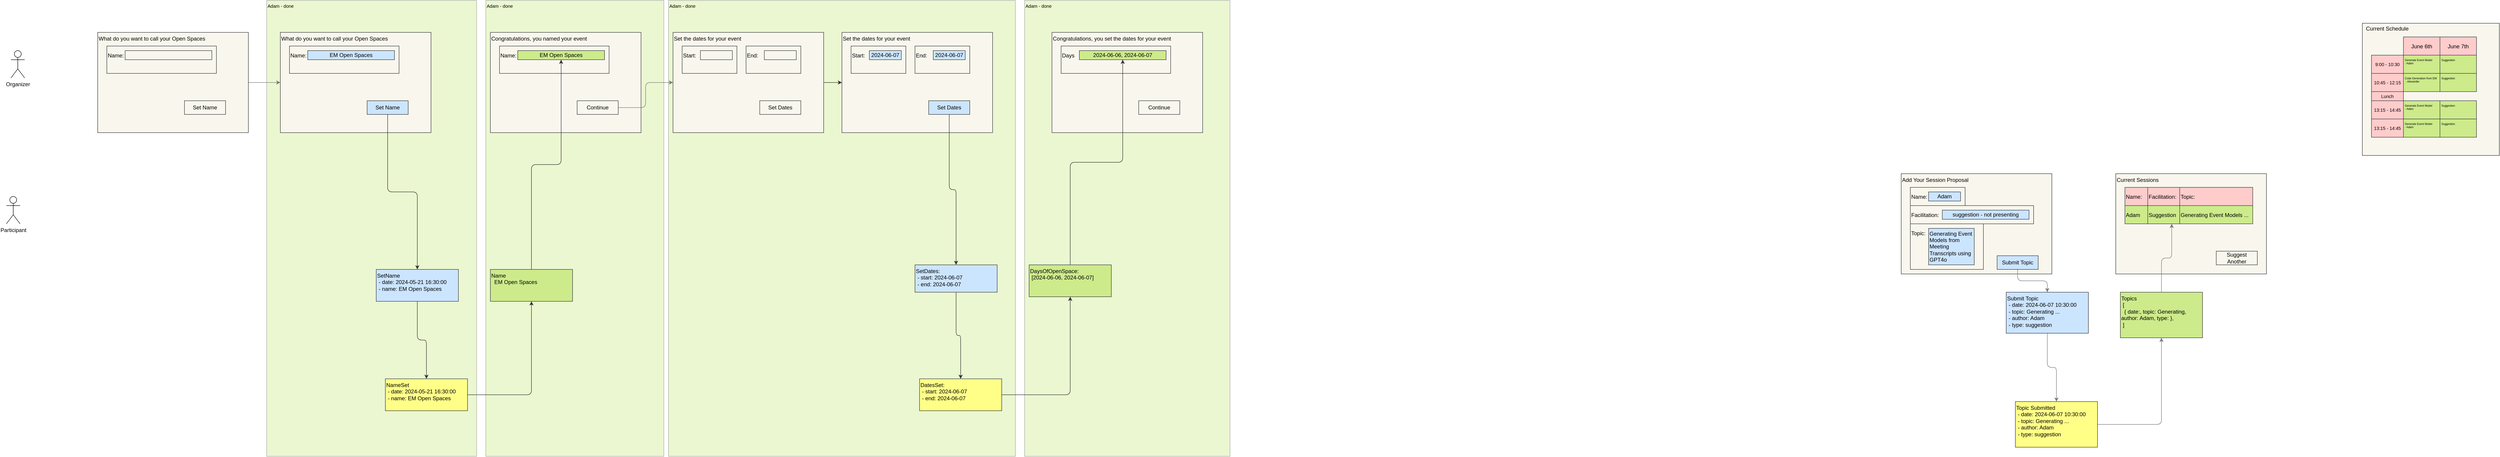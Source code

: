 <mxfile>
    <diagram id="J-dPGnQl9cI3L02o_4ir" name="Page-1">
        <mxGraphModel dx="3472" dy="1436" grid="1" gridSize="10" guides="1" tooltips="1" connect="1" arrows="1" fold="1" page="1" pageScale="1" pageWidth="26000" pageHeight="6000" math="0" shadow="0">
            <root>
                <mxCell id="0"/>
                <object label="progress" id="109">
                    <mxCell parent="0"/>
                </object>
                <mxCell id="110" value="Adam - done" style="rounded=0;whiteSpace=wrap;html=1;strokeColor=#36393d;fontFamily=Helvetica;fontSize=10;fillColor=#cdeb8b;align=left;verticalAlign=top;fontColor=#000000;opacity=40;" parent="109" vertex="1">
                    <mxGeometry x="710" y="50" width="460" height="1000" as="geometry"/>
                </mxCell>
                <mxCell id="111" value="Adam - done" style="rounded=0;whiteSpace=wrap;html=1;strokeColor=#36393d;fontFamily=Helvetica;fontSize=10;fillColor=#CDEB8B;align=left;verticalAlign=top;opacity=40;fontColor=#000000;" parent="109" vertex="1">
                    <mxGeometry x="1190" y="50" width="390" height="1000" as="geometry"/>
                </mxCell>
                <mxCell id="112" value="Adam - done" style="rounded=0;whiteSpace=wrap;html=1;strokeColor=#36393d;fontFamily=Helvetica;fontSize=10;fillColor=#CDEB8B;align=left;verticalAlign=top;opacity=40;fontColor=#000000;" vertex="1" parent="109">
                    <mxGeometry x="1590" y="50" width="760" height="1000" as="geometry"/>
                </mxCell>
                <mxCell id="129" value="Adam - done" style="rounded=0;whiteSpace=wrap;html=1;strokeColor=#36393d;fontFamily=Helvetica;fontSize=10;fillColor=#CDEB8B;align=left;verticalAlign=top;opacity=40;fontColor=#000000;" vertex="1" parent="109">
                    <mxGeometry x="2370" y="50" width="450" height="1000" as="geometry"/>
                </mxCell>
                <mxCell id="1" parent="0"/>
                <mxCell id="4" value="Organizer" style="shape=umlActor;verticalLabelPosition=bottom;verticalAlign=top;html=1;outlineConnect=0;" parent="1" vertex="1">
                    <mxGeometry x="150" y="160" width="30" height="60" as="geometry"/>
                </mxCell>
                <mxCell id="6" value="Participant" style="shape=umlActor;verticalLabelPosition=bottom;verticalAlign=top;html=1;outlineConnect=0;" parent="1" vertex="1">
                    <mxGeometry x="140" y="480" width="30" height="60" as="geometry"/>
                </mxCell>
                <mxCell id="11" value="&lt;font color=&quot;#000000&quot;&gt;What do you want to call your Open Spaces&lt;/font&gt;" style="rounded=0;whiteSpace=wrap;html=1;fillColor=#f9f7ed;strokeColor=#36393d;align=left;verticalAlign=top;" parent="1" vertex="1">
                    <mxGeometry x="740" y="120" width="330" height="220" as="geometry"/>
                </mxCell>
                <mxCell id="13" value="&lt;font color=&quot;#000000&quot;&gt;Name:&lt;/font&gt;" style="rounded=0;whiteSpace=wrap;html=1;fillColor=#f9f7ed;strokeColor=#36393d;horizontal=1;align=left;verticalAlign=top;spacingTop=7;" parent="1" vertex="1">
                    <mxGeometry x="760" y="150" width="240" height="60" as="geometry"/>
                </mxCell>
                <mxCell id="23" style="edgeStyle=orthogonalEdgeStyle;html=1;entryX=0.5;entryY=0;entryDx=0;entryDy=0;strokeColor=#333333;fontFamily=Helvetica;fontSize=12;fontColor=#000000;" parent="1" source="14" target="19" edge="1">
                    <mxGeometry relative="1" as="geometry"/>
                </mxCell>
                <mxCell id="14" value="&lt;font color=&quot;#000000&quot;&gt;Set Name&lt;/font&gt;" style="rounded=0;whiteSpace=wrap;html=1;strokeColor=#36393d;fontFamily=Helvetica;fontSize=12;fillColor=#cce5ff;" parent="1" vertex="1">
                    <mxGeometry x="930" y="270" width="90" height="30" as="geometry"/>
                </mxCell>
                <mxCell id="29" style="edgeStyle=orthogonalEdgeStyle;shape=connector;rounded=1;html=1;entryX=0.5;entryY=0;entryDx=0;entryDy=0;labelBackgroundColor=default;strokeColor=#333333;fontFamily=Helvetica;fontSize=12;fontColor=#000000;endArrow=classic;" parent="1" source="19" target="28" edge="1">
                    <mxGeometry relative="1" as="geometry"/>
                </mxCell>
                <mxCell id="19" value="&lt;font color=&quot;#000000&quot;&gt;SetName&lt;br&gt;&amp;nbsp;- date: 2024-05-21 16:30:00&lt;br&gt;&amp;nbsp;- name: EM Open Spaces&lt;br&gt;&lt;/font&gt;" style="rounded=0;whiteSpace=wrap;html=1;strokeColor=#36393d;fontFamily=Helvetica;fontSize=12;fillColor=#cce5ff;verticalAlign=top;align=left;" parent="1" vertex="1">
                    <mxGeometry x="950" y="640" width="180" height="70" as="geometry"/>
                </mxCell>
                <mxCell id="20" value="&lt;font color=&quot;#000000&quot;&gt;EM Open Spaces&lt;/font&gt;" style="rounded=0;whiteSpace=wrap;html=1;strokeColor=#36393d;fontFamily=Helvetica;fontSize=12;fillColor=#cce5ff;" parent="1" vertex="1">
                    <mxGeometry x="800" y="160" width="190" height="20" as="geometry"/>
                </mxCell>
                <mxCell id="30" style="edgeStyle=orthogonalEdgeStyle;shape=connector;rounded=1;html=1;entryX=0;entryY=0.5;entryDx=0;entryDy=0;labelBackgroundColor=default;strokeColor=#7A7A7A;fontFamily=Helvetica;fontSize=12;fontColor=#000000;endArrow=classic;" parent="1" source="24" target="11" edge="1">
                    <mxGeometry relative="1" as="geometry"/>
                </mxCell>
                <mxCell id="24" value="&lt;font color=&quot;#000000&quot;&gt;What do you want to call your Open Spaces&lt;/font&gt;" style="rounded=0;whiteSpace=wrap;html=1;fillColor=#f9f7ed;strokeColor=#36393d;align=left;verticalAlign=top;" parent="1" vertex="1">
                    <mxGeometry x="340" y="120" width="330" height="220" as="geometry"/>
                </mxCell>
                <mxCell id="25" value="&lt;font color=&quot;#000000&quot;&gt;Name:&lt;/font&gt;" style="rounded=0;whiteSpace=wrap;html=1;fillColor=#f9f7ed;strokeColor=#36393d;horizontal=1;align=left;verticalAlign=top;spacingTop=7;" parent="1" vertex="1">
                    <mxGeometry x="360" y="150" width="240" height="60" as="geometry"/>
                </mxCell>
                <mxCell id="26" value="&lt;font color=&quot;#000000&quot;&gt;Set Name&lt;/font&gt;" style="rounded=0;whiteSpace=wrap;html=1;strokeColor=#36393d;fontFamily=Helvetica;fontSize=12;fillColor=#f9f7ed;" parent="1" vertex="1">
                    <mxGeometry x="530" y="270" width="90" height="30" as="geometry"/>
                </mxCell>
                <mxCell id="27" value="" style="rounded=0;whiteSpace=wrap;html=1;strokeColor=#36393d;fontFamily=Helvetica;fontSize=12;fillColor=#f9f7ed;" parent="1" vertex="1">
                    <mxGeometry x="400" y="160" width="190" height="20" as="geometry"/>
                </mxCell>
                <mxCell id="42" style="edgeStyle=orthogonalEdgeStyle;shape=connector;rounded=1;html=1;entryX=0.5;entryY=1;entryDx=0;entryDy=0;labelBackgroundColor=default;strokeColor=#333333;fontFamily=Helvetica;fontSize=12;fontColor=#000000;endArrow=classic;" parent="1" source="28" target="41" edge="1">
                    <mxGeometry relative="1" as="geometry"/>
                </mxCell>
                <mxCell id="28" value="&lt;font color=&quot;#000000&quot;&gt;NameSet&lt;br&gt;&amp;nbsp;- date: 2024-05-21 16:30:00&lt;br&gt;&amp;nbsp;- name: EM Open Spaces&lt;br&gt;&lt;/font&gt;" style="rounded=0;whiteSpace=wrap;html=1;strokeColor=#36393d;fontFamily=Helvetica;fontSize=12;fillColor=#ffff88;verticalAlign=top;align=left;" parent="1" vertex="1">
                    <mxGeometry x="970" y="880" width="180" height="70" as="geometry"/>
                </mxCell>
                <mxCell id="37" value="&lt;font color=&quot;#000000&quot;&gt;Congratulations, you named your event&lt;/font&gt;" style="rounded=0;whiteSpace=wrap;html=1;fillColor=#f9f7ed;strokeColor=#36393d;align=left;verticalAlign=top;" parent="1" vertex="1">
                    <mxGeometry x="1200" y="120" width="330" height="220" as="geometry"/>
                </mxCell>
                <mxCell id="38" value="&lt;font color=&quot;#000000&quot;&gt;Name:&lt;/font&gt;" style="rounded=0;whiteSpace=wrap;html=1;fillColor=#f9f7ed;strokeColor=#36393d;horizontal=1;align=left;verticalAlign=top;spacingTop=7;" parent="1" vertex="1">
                    <mxGeometry x="1220" y="150" width="240" height="60" as="geometry"/>
                </mxCell>
                <mxCell id="50" style="edgeStyle=orthogonalEdgeStyle;shape=connector;rounded=1;html=1;entryX=0;entryY=0.5;entryDx=0;entryDy=0;labelBackgroundColor=default;strokeColor=#7A7A7A;fontFamily=Helvetica;fontSize=12;fontColor=#000000;endArrow=classic;" parent="1" source="39" target="44" edge="1">
                    <mxGeometry relative="1" as="geometry"/>
                </mxCell>
                <mxCell id="39" value="&lt;font color=&quot;#000000&quot;&gt;Continue&lt;/font&gt;" style="rounded=0;whiteSpace=wrap;html=1;strokeColor=#36393d;fontFamily=Helvetica;fontSize=12;fillColor=#f9f7ed;" parent="1" vertex="1">
                    <mxGeometry x="1390" y="270" width="90" height="30" as="geometry"/>
                </mxCell>
                <mxCell id="40" value="&lt;font color=&quot;#000000&quot;&gt;EM Open Spaces&lt;/font&gt;" style="rounded=0;whiteSpace=wrap;html=1;strokeColor=#36393d;fontFamily=Helvetica;fontSize=12;fillColor=#cdeb8b;" parent="1" vertex="1">
                    <mxGeometry x="1260" y="160" width="190" height="20" as="geometry"/>
                </mxCell>
                <mxCell id="43" style="edgeStyle=orthogonalEdgeStyle;shape=connector;rounded=1;html=1;labelBackgroundColor=default;strokeColor=#333333;fontFamily=Helvetica;fontSize=12;fontColor=#000000;endArrow=classic;entryX=0.5;entryY=1;entryDx=0;entryDy=0;" parent="1" source="41" target="40" edge="1">
                    <mxGeometry relative="1" as="geometry">
                        <mxPoint x="1310" y="540" as="targetPoint"/>
                    </mxGeometry>
                </mxCell>
                <mxCell id="41" value="&lt;font color=&quot;#000000&quot;&gt;Name&lt;br&gt;&amp;nbsp; EM Open Spaces&lt;br&gt;&lt;/font&gt;" style="rounded=0;whiteSpace=wrap;html=1;strokeColor=#36393d;fontFamily=Helvetica;fontSize=12;fillColor=#cdeb8b;verticalAlign=top;align=left;" parent="1" vertex="1">
                    <mxGeometry x="1200" y="640" width="180" height="70" as="geometry"/>
                </mxCell>
                <mxCell id="57" style="edgeStyle=orthogonalEdgeStyle;shape=connector;rounded=1;html=1;exitX=1;exitY=0.5;exitDx=0;exitDy=0;entryX=0;entryY=0.5;entryDx=0;entryDy=0;labelBackgroundColor=default;strokeColor=#333333;fontFamily=Helvetica;fontSize=12;fontColor=#000000;endArrow=classic;" parent="1" source="44" target="51" edge="1">
                    <mxGeometry relative="1" as="geometry"/>
                </mxCell>
                <mxCell id="44" value="&lt;font color=&quot;#000000&quot;&gt;Set the dates for your event&lt;/font&gt;" style="rounded=0;whiteSpace=wrap;html=1;fillColor=#f9f7ed;strokeColor=#36393d;align=left;verticalAlign=top;" parent="1" vertex="1">
                    <mxGeometry x="1600" y="120" width="330" height="220" as="geometry"/>
                </mxCell>
                <mxCell id="45" value="&lt;font color=&quot;#000000&quot;&gt;Start:&lt;/font&gt;" style="rounded=0;whiteSpace=wrap;html=1;fillColor=#f9f7ed;strokeColor=#36393d;horizontal=1;align=left;verticalAlign=top;spacingTop=7;" parent="1" vertex="1">
                    <mxGeometry x="1620" y="150" width="120" height="60" as="geometry"/>
                </mxCell>
                <mxCell id="46" value="&lt;font color=&quot;#000000&quot;&gt;Set Dates&lt;/font&gt;" style="rounded=0;whiteSpace=wrap;html=1;strokeColor=#36393d;fontFamily=Helvetica;fontSize=12;fillColor=#f9f7ed;" parent="1" vertex="1">
                    <mxGeometry x="1790" y="270" width="90" height="30" as="geometry"/>
                </mxCell>
                <mxCell id="47" value="" style="rounded=0;whiteSpace=wrap;html=1;strokeColor=#36393d;fontFamily=Helvetica;fontSize=12;fillColor=#f9f7ed;fontColor=#000000;" parent="1" vertex="1">
                    <mxGeometry x="1660" y="160" width="70" height="20" as="geometry"/>
                </mxCell>
                <mxCell id="48" value="&lt;font color=&quot;#000000&quot;&gt;End:&lt;/font&gt;" style="rounded=0;whiteSpace=wrap;html=1;fillColor=#f9f7ed;strokeColor=#36393d;horizontal=1;align=left;verticalAlign=top;spacingTop=7;" parent="1" vertex="1">
                    <mxGeometry x="1760" y="150" width="120" height="60" as="geometry"/>
                </mxCell>
                <mxCell id="49" value="" style="rounded=0;whiteSpace=wrap;html=1;strokeColor=#36393d;fontFamily=Helvetica;fontSize=12;fillColor=#f9f7ed;fontColor=#000000;" parent="1" vertex="1">
                    <mxGeometry x="1800" y="160" width="70" height="20" as="geometry"/>
                </mxCell>
                <mxCell id="51" value="&lt;font color=&quot;#000000&quot;&gt;Set the dates for your event&lt;/font&gt;" style="rounded=0;whiteSpace=wrap;html=1;fillColor=#f9f7ed;strokeColor=#36393d;align=left;verticalAlign=top;" parent="1" vertex="1">
                    <mxGeometry x="1970" y="120" width="330" height="220" as="geometry"/>
                </mxCell>
                <mxCell id="52" value="&lt;font color=&quot;#000000&quot;&gt;Start:&lt;/font&gt;" style="rounded=0;whiteSpace=wrap;html=1;fillColor=#f9f7ed;strokeColor=#36393d;horizontal=1;align=left;verticalAlign=top;spacingTop=7;" parent="1" vertex="1">
                    <mxGeometry x="1990" y="150" width="120" height="60" as="geometry"/>
                </mxCell>
                <mxCell id="115" style="edgeStyle=orthogonalEdgeStyle;html=1;exitX=0.5;exitY=1;exitDx=0;exitDy=0;entryX=0.5;entryY=0;entryDx=0;entryDy=0;fontSize=12;strokeColor=#333333;fontColor=#000000;" edge="1" parent="1" source="53" target="114">
                    <mxGeometry relative="1" as="geometry"/>
                </mxCell>
                <mxCell id="53" value="&lt;font color=&quot;#000000&quot;&gt;Set Dates&lt;/font&gt;" style="rounded=0;whiteSpace=wrap;html=1;strokeColor=#36393d;fontFamily=Helvetica;fontSize=12;fillColor=#cce5ff;" parent="1" vertex="1">
                    <mxGeometry x="2160" y="270" width="90" height="30" as="geometry"/>
                </mxCell>
                <mxCell id="54" value="2024-06-07" style="rounded=0;whiteSpace=wrap;html=1;strokeColor=#36393d;fontFamily=Helvetica;fontSize=12;fillColor=#cce5ff;fontColor=#000000;" parent="1" vertex="1">
                    <mxGeometry x="2030" y="160" width="70" height="20" as="geometry"/>
                </mxCell>
                <mxCell id="55" value="&lt;font color=&quot;#000000&quot;&gt;End:&lt;/font&gt;" style="rounded=0;whiteSpace=wrap;html=1;fillColor=#f9f7ed;strokeColor=#36393d;horizontal=1;align=left;verticalAlign=top;spacingTop=7;" parent="1" vertex="1">
                    <mxGeometry x="2130" y="150" width="120" height="60" as="geometry"/>
                </mxCell>
                <mxCell id="56" value="2024-06-07" style="rounded=0;whiteSpace=wrap;html=1;strokeColor=#36393d;fontFamily=Helvetica;fontSize=12;fillColor=#cce5ff;fontColor=#000000;" parent="1" vertex="1">
                    <mxGeometry x="2170" y="160" width="70" height="20" as="geometry"/>
                </mxCell>
                <mxCell id="58" value="&lt;font color=&quot;#000000&quot;&gt;Add Your Session Proposal&lt;/font&gt;" style="rounded=0;whiteSpace=wrap;html=1;fillColor=#f9f7ed;strokeColor=#36393d;align=left;verticalAlign=top;" parent="1" vertex="1">
                    <mxGeometry x="4290" y="430" width="330" height="220" as="geometry"/>
                </mxCell>
                <mxCell id="59" value="&lt;font color=&quot;#000000&quot;&gt;Name:&lt;/font&gt;" style="rounded=0;whiteSpace=wrap;html=1;fillColor=#f9f7ed;strokeColor=#36393d;horizontal=1;align=left;verticalAlign=top;spacingTop=7;" parent="1" vertex="1">
                    <mxGeometry x="4310" y="460" width="120" height="40" as="geometry"/>
                </mxCell>
                <mxCell id="71" style="edgeStyle=orthogonalEdgeStyle;shape=connector;rounded=1;html=1;entryX=0.5;entryY=0;entryDx=0;entryDy=0;labelBackgroundColor=default;strokeColor=#7A7A7A;fontFamily=Helvetica;fontSize=12;fontColor=#000000;endArrow=classic;" parent="1" source="60" target="67" edge="1">
                    <mxGeometry relative="1" as="geometry"/>
                </mxCell>
                <mxCell id="60" value="&lt;font color=&quot;#000000&quot;&gt;Submit Topic&lt;/font&gt;" style="rounded=0;whiteSpace=wrap;html=1;strokeColor=#36393d;fontFamily=Helvetica;fontSize=12;fillColor=#cce5ff;" parent="1" vertex="1">
                    <mxGeometry x="4500" y="610" width="90" height="30" as="geometry"/>
                </mxCell>
                <mxCell id="61" value="Adam" style="rounded=0;whiteSpace=wrap;html=1;strokeColor=#36393d;fontFamily=Helvetica;fontSize=12;fillColor=#cce5ff;fontColor=#000000;" parent="1" vertex="1">
                    <mxGeometry x="4350" y="470" width="70" height="20" as="geometry"/>
                </mxCell>
                <mxCell id="62" value="&lt;font color=&quot;#000000&quot;&gt;Topic:&lt;/font&gt;" style="rounded=0;whiteSpace=wrap;html=1;fillColor=#f9f7ed;strokeColor=#36393d;horizontal=1;align=left;verticalAlign=top;spacingTop=7;" parent="1" vertex="1">
                    <mxGeometry x="4310" y="540" width="160" height="100" as="geometry"/>
                </mxCell>
                <mxCell id="63" value="Generating Event Models from Meeting Transcripts using GPT4o" style="rounded=0;whiteSpace=wrap;html=1;strokeColor=#36393d;fontFamily=Helvetica;fontSize=12;fillColor=#cce5ff;fontColor=#000000;align=left;" parent="1" vertex="1">
                    <mxGeometry x="4350" y="550" width="100" height="80" as="geometry"/>
                </mxCell>
                <mxCell id="64" value="Facilitation:&amp;nbsp;" style="rounded=0;whiteSpace=wrap;html=1;fillColor=#f9f7ed;strokeColor=#36393d;horizontal=1;align=left;verticalAlign=top;spacingTop=7;fontColor=#000000;" parent="1" vertex="1">
                    <mxGeometry x="4310" y="500" width="270" height="40" as="geometry"/>
                </mxCell>
                <mxCell id="65" value="suggestion - not presenting" style="rounded=0;whiteSpace=wrap;html=1;strokeColor=#36393d;fontFamily=Helvetica;fontSize=12;fillColor=#cce5ff;fontColor=#000000;" parent="1" vertex="1">
                    <mxGeometry x="4380" y="510" width="190" height="20" as="geometry"/>
                </mxCell>
                <mxCell id="66" style="edgeStyle=orthogonalEdgeStyle;shape=connector;rounded=1;html=1;entryX=0.5;entryY=0;entryDx=0;entryDy=0;labelBackgroundColor=default;strokeColor=#7A7A7A;fontFamily=Helvetica;fontSize=12;fontColor=#000000;endArrow=classic;" parent="1" source="67" target="69" edge="1">
                    <mxGeometry relative="1" as="geometry"/>
                </mxCell>
                <mxCell id="67" value="&lt;font color=&quot;#000000&quot;&gt;Submit Topic&lt;br&gt;&amp;nbsp;- date: 2024-06-07 10:30:00&lt;br&gt;&amp;nbsp;- topic: Generating ...&lt;br&gt;&amp;nbsp;- author: Adam&lt;br&gt;&amp;nbsp;- type: suggestion&lt;br&gt;&lt;/font&gt;" style="rounded=0;whiteSpace=wrap;html=1;strokeColor=#36393d;fontFamily=Helvetica;fontSize=12;fillColor=#cce5ff;verticalAlign=top;align=left;" parent="1" vertex="1">
                    <mxGeometry x="4520" y="690" width="180" height="90" as="geometry"/>
                </mxCell>
                <mxCell id="68" style="edgeStyle=orthogonalEdgeStyle;shape=connector;rounded=1;html=1;entryX=0.5;entryY=1;entryDx=0;entryDy=0;labelBackgroundColor=default;strokeColor=#7A7A7A;fontFamily=Helvetica;fontSize=12;fontColor=#000000;endArrow=classic;" parent="1" source="69" target="70" edge="1">
                    <mxGeometry relative="1" as="geometry"/>
                </mxCell>
                <mxCell id="69" value="&lt;span style=&quot;color: rgb(0, 0, 0);&quot;&gt;Topic Submitted&lt;/span&gt;&lt;br style=&quot;color: rgb(0, 0, 0);&quot;&gt;&lt;span style=&quot;color: rgb(0, 0, 0);&quot;&gt;&amp;nbsp;- date: 2024-06-07 10:30:00&lt;/span&gt;&lt;br style=&quot;color: rgb(0, 0, 0);&quot;&gt;&lt;span style=&quot;color: rgb(0, 0, 0);&quot;&gt;&amp;nbsp;- topic: Generating ...&lt;/span&gt;&lt;br style=&quot;color: rgb(0, 0, 0);&quot;&gt;&lt;span style=&quot;color: rgb(0, 0, 0);&quot;&gt;&amp;nbsp;- author: Adam&lt;/span&gt;&lt;br style=&quot;color: rgb(0, 0, 0);&quot;&gt;&lt;span style=&quot;color: rgb(0, 0, 0);&quot;&gt;&amp;nbsp;- type: suggestion&lt;/span&gt;&lt;font color=&quot;#000000&quot;&gt;&lt;br&gt;&lt;/font&gt;" style="rounded=0;whiteSpace=wrap;html=1;strokeColor=#36393d;fontFamily=Helvetica;fontSize=12;fillColor=#ffff88;verticalAlign=top;align=left;" parent="1" vertex="1">
                    <mxGeometry x="4540" y="930" width="180" height="100" as="geometry"/>
                </mxCell>
                <mxCell id="70" value="&lt;font color=&quot;#000000&quot;&gt;Topics&lt;br&gt;&amp;nbsp;[&lt;br&gt;&amp;nbsp; { date:, topic: Generating, author: Adam, type: },&lt;br&gt;&amp;nbsp;]&lt;br&gt;&lt;/font&gt;" style="rounded=0;whiteSpace=wrap;html=1;strokeColor=#36393d;fontFamily=Helvetica;fontSize=12;fillColor=#cdeb8b;verticalAlign=top;align=left;" parent="1" vertex="1">
                    <mxGeometry x="4770" y="690" width="180" height="100" as="geometry"/>
                </mxCell>
                <mxCell id="72" value="&lt;font color=&quot;#000000&quot;&gt;Current Sessions&lt;/font&gt;" style="rounded=0;whiteSpace=wrap;html=1;fillColor=#f9f7ed;strokeColor=#36393d;align=left;verticalAlign=top;" parent="1" vertex="1">
                    <mxGeometry x="4760" y="430" width="330" height="220" as="geometry"/>
                </mxCell>
                <mxCell id="73" value="&lt;font color=&quot;#000000&quot;&gt;Name:&lt;/font&gt;" style="rounded=0;whiteSpace=wrap;html=1;fillColor=#ffcccc;strokeColor=#36393d;horizontal=1;align=left;verticalAlign=top;spacingTop=7;" parent="1" vertex="1">
                    <mxGeometry x="4780" y="460" width="50" height="40" as="geometry"/>
                </mxCell>
                <mxCell id="76" value="&lt;font color=&quot;#000000&quot;&gt;Topic:&lt;/font&gt;" style="rounded=0;whiteSpace=wrap;html=1;fillColor=#ffcccc;strokeColor=#36393d;horizontal=1;align=left;verticalAlign=top;spacingTop=7;" parent="1" vertex="1">
                    <mxGeometry x="4900" y="460" width="160" height="40" as="geometry"/>
                </mxCell>
                <mxCell id="78" value="Facilitation:&amp;nbsp;" style="rounded=0;whiteSpace=wrap;html=1;fillColor=#ffcccc;strokeColor=#36393d;horizontal=1;align=left;verticalAlign=top;spacingTop=7;fontColor=#000000;" parent="1" vertex="1">
                    <mxGeometry x="4830" y="460" width="70" height="40" as="geometry"/>
                </mxCell>
                <mxCell id="80" value="&lt;font color=&quot;#000000&quot;&gt;Adam&lt;/font&gt;" style="rounded=0;whiteSpace=wrap;html=1;fillColor=#cdeb8b;strokeColor=#36393d;horizontal=1;align=left;verticalAlign=top;spacingTop=7;" parent="1" vertex="1">
                    <mxGeometry x="4780" y="500" width="50" height="40" as="geometry"/>
                </mxCell>
                <mxCell id="81" value="&lt;font color=&quot;#000000&quot;&gt;Generating Event Models ...&lt;/font&gt;" style="rounded=0;whiteSpace=wrap;html=1;fillColor=#cdeb8b;strokeColor=#36393d;horizontal=1;align=left;verticalAlign=top;spacingTop=7;" parent="1" vertex="1">
                    <mxGeometry x="4900" y="500" width="160" height="40" as="geometry"/>
                </mxCell>
                <mxCell id="82" value="Suggestion" style="rounded=0;whiteSpace=wrap;html=1;fillColor=#cdeb8b;strokeColor=#36393d;horizontal=1;align=left;verticalAlign=top;spacingTop=7;fontColor=#000000;" parent="1" vertex="1">
                    <mxGeometry x="4830" y="500" width="70" height="40" as="geometry"/>
                </mxCell>
                <mxCell id="83" value="&lt;font color=&quot;#000000&quot;&gt;Suggest Another&lt;/font&gt;" style="rounded=0;whiteSpace=wrap;html=1;strokeColor=#36393d;fontFamily=Helvetica;fontSize=12;fillColor=#f9f7ed;" parent="1" vertex="1">
                    <mxGeometry x="4980" y="600" width="90" height="30" as="geometry"/>
                </mxCell>
                <mxCell id="84" style="edgeStyle=orthogonalEdgeStyle;shape=connector;rounded=1;html=1;entryX=0.75;entryY=1;entryDx=0;entryDy=0;labelBackgroundColor=default;strokeColor=#7A7A7A;fontFamily=Helvetica;fontSize=12;fontColor=#000000;endArrow=classic;" parent="1" source="70" target="82" edge="1">
                    <mxGeometry relative="1" as="geometry"/>
                </mxCell>
                <mxCell id="85" value="&lt;font color=&quot;#000000&quot;&gt;Current Schedule&lt;/font&gt;" style="rounded=0;whiteSpace=wrap;html=1;fillColor=#f9f7ed;strokeColor=#36393d;align=left;verticalAlign=top;spacing=0;spacingLeft=8;" parent="1" vertex="1">
                    <mxGeometry x="5300" y="100" width="300" height="290" as="geometry"/>
                </mxCell>
                <mxCell id="86" value="&lt;font color=&quot;#000000&quot;&gt;June 6th&lt;/font&gt;" style="rounded=0;whiteSpace=wrap;html=1;fillColor=#ffcccc;strokeColor=#36393d;horizontal=1;align=center;verticalAlign=top;spacingTop=7;" parent="1" vertex="1">
                    <mxGeometry x="5390" y="130" width="80" height="40" as="geometry"/>
                </mxCell>
                <mxCell id="88" value="June 7th" style="rounded=0;whiteSpace=wrap;html=1;fillColor=#ffcccc;strokeColor=#36393d;horizontal=1;align=center;verticalAlign=top;spacingTop=7;fontColor=#000000;" parent="1" vertex="1">
                    <mxGeometry x="5470" y="130" width="80" height="40" as="geometry"/>
                </mxCell>
                <mxCell id="89" value="&lt;font color=&quot;#000000&quot; style=&quot;font-size: 6px;&quot;&gt;Generate Event Model&lt;br style=&quot;font-size: 6px;&quot;&gt;- Adam&lt;br style=&quot;font-size: 6px;&quot;&gt;&lt;/font&gt;" style="rounded=0;whiteSpace=wrap;html=1;fillColor=#cdeb8b;strokeColor=#36393d;horizontal=1;align=left;verticalAlign=top;spacingTop=0;fontSize=6;spacing=3;" parent="1" vertex="1">
                    <mxGeometry x="5390" y="170" width="80" height="40" as="geometry"/>
                </mxCell>
                <mxCell id="91" value="Suggestion" style="rounded=0;whiteSpace=wrap;html=1;fillColor=#cdeb8b;strokeColor=#36393d;horizontal=1;align=left;verticalAlign=top;spacingTop=0;fontColor=#000000;fontSize=6;spacing=3;" parent="1" vertex="1">
                    <mxGeometry x="5470" y="170" width="80" height="40" as="geometry"/>
                </mxCell>
                <mxCell id="93" value="&lt;font color=&quot;#000000&quot; style=&quot;font-size: 10px;&quot;&gt;9:00 - 10:30&lt;/font&gt;" style="rounded=0;whiteSpace=wrap;html=1;fillColor=#ffcccc;strokeColor=#36393d;horizontal=1;align=center;verticalAlign=middle;spacingTop=0;fontSize=10;spacing=0;" parent="1" vertex="1">
                    <mxGeometry x="5320" y="170" width="70" height="40" as="geometry"/>
                </mxCell>
                <mxCell id="94" value="&lt;font color=&quot;#000000&quot; style=&quot;font-size: 10px;&quot;&gt;10:45 - 12:15&lt;/font&gt;" style="rounded=0;whiteSpace=wrap;html=1;fillColor=#ffcccc;strokeColor=#36393d;horizontal=1;align=center;verticalAlign=middle;spacingTop=0;fontSize=10;spacing=0;" parent="1" vertex="1">
                    <mxGeometry x="5320" y="210" width="70" height="40" as="geometry"/>
                </mxCell>
                <mxCell id="95" value="&lt;font color=&quot;#000000&quot; style=&quot;font-size: 10px;&quot;&gt;Lunch&lt;/font&gt;" style="rounded=0;whiteSpace=wrap;html=1;fillColor=#ffcccc;strokeColor=#36393d;horizontal=1;align=center;verticalAlign=middle;spacingTop=0;fontSize=10;spacing=0;" parent="1" vertex="1">
                    <mxGeometry x="5320" y="250" width="70" height="20" as="geometry"/>
                </mxCell>
                <mxCell id="96" value="&lt;font color=&quot;#000000&quot; style=&quot;font-size: 10px;&quot;&gt;13:15 - 14:45&lt;/font&gt;" style="rounded=0;whiteSpace=wrap;html=1;fillColor=#ffcccc;strokeColor=#36393d;horizontal=1;align=center;verticalAlign=middle;spacingTop=0;fontSize=10;spacing=0;" parent="1" vertex="1">
                    <mxGeometry x="5320" y="270" width="70" height="40" as="geometry"/>
                </mxCell>
                <mxCell id="97" value="&lt;font color=&quot;#000000&quot; style=&quot;font-size: 10px;&quot;&gt;13:15 - 14:45&lt;/font&gt;" style="rounded=0;whiteSpace=wrap;html=1;fillColor=#ffcccc;strokeColor=#36393d;horizontal=1;align=center;verticalAlign=middle;spacingTop=0;fontSize=10;spacing=0;" parent="1" vertex="1">
                    <mxGeometry x="5320" y="310" width="70" height="40" as="geometry"/>
                </mxCell>
                <mxCell id="100" value="&lt;font color=&quot;#000000&quot; style=&quot;font-size: 6px;&quot;&gt;Code Generation from EM&lt;br&gt;&amp;nbsp;- Alexander&lt;br style=&quot;font-size: 6px;&quot;&gt;&lt;/font&gt;" style="rounded=0;whiteSpace=wrap;html=1;fillColor=#cdeb8b;strokeColor=#36393d;horizontal=1;align=left;verticalAlign=top;spacingTop=0;fontSize=6;spacing=3;" parent="1" vertex="1">
                    <mxGeometry x="5390" y="210" width="80" height="40" as="geometry"/>
                </mxCell>
                <mxCell id="101" value="Suggestion" style="rounded=0;whiteSpace=wrap;html=1;fillColor=#cdeb8b;strokeColor=#36393d;horizontal=1;align=left;verticalAlign=top;spacingTop=0;fontColor=#000000;fontSize=6;spacing=3;" parent="1" vertex="1">
                    <mxGeometry x="5470" y="210" width="80" height="40" as="geometry"/>
                </mxCell>
                <mxCell id="104" value="&lt;font color=&quot;#000000&quot; style=&quot;font-size: 6px;&quot;&gt;Generate Event Model&lt;br style=&quot;font-size: 6px;&quot;&gt;- Adam&lt;br style=&quot;font-size: 6px;&quot;&gt;&lt;/font&gt;" style="rounded=0;whiteSpace=wrap;html=1;fillColor=#cdeb8b;strokeColor=#36393d;horizontal=1;align=left;verticalAlign=top;spacingTop=0;fontSize=6;spacing=3;" parent="1" vertex="1">
                    <mxGeometry x="5390" y="270" width="80" height="40" as="geometry"/>
                </mxCell>
                <mxCell id="105" value="Suggestion" style="rounded=0;whiteSpace=wrap;html=1;fillColor=#cdeb8b;strokeColor=#36393d;horizontal=1;align=left;verticalAlign=top;spacingTop=0;fontColor=#000000;fontSize=6;spacing=3;" parent="1" vertex="1">
                    <mxGeometry x="5470" y="270" width="80" height="40" as="geometry"/>
                </mxCell>
                <mxCell id="106" value="&lt;font color=&quot;#000000&quot; style=&quot;font-size: 6px;&quot;&gt;Generate Event Model&lt;br style=&quot;font-size: 6px;&quot;&gt;- Adam&lt;br style=&quot;font-size: 6px;&quot;&gt;&lt;/font&gt;" style="rounded=0;whiteSpace=wrap;html=1;fillColor=#cdeb8b;strokeColor=#36393d;horizontal=1;align=left;verticalAlign=top;spacingTop=0;fontSize=6;spacing=3;" parent="1" vertex="1">
                    <mxGeometry x="5390" y="310" width="80" height="40" as="geometry"/>
                </mxCell>
                <mxCell id="107" value="Suggestion" style="rounded=0;whiteSpace=wrap;html=1;fillColor=#cdeb8b;strokeColor=#36393d;horizontal=1;align=left;verticalAlign=top;spacingTop=0;fontColor=#000000;fontSize=6;spacing=3;" parent="1" vertex="1">
                    <mxGeometry x="5470" y="310" width="80" height="40" as="geometry"/>
                </mxCell>
                <mxCell id="117" style="edgeStyle=orthogonalEdgeStyle;shape=connector;rounded=1;html=1;exitX=0.5;exitY=1;exitDx=0;exitDy=0;entryX=0.5;entryY=0;entryDx=0;entryDy=0;labelBackgroundColor=default;strokeColor=#333333;fontFamily=Helvetica;fontSize=12;fontColor=#000000;endArrow=classic;" edge="1" parent="1" source="114" target="116">
                    <mxGeometry relative="1" as="geometry"/>
                </mxCell>
                <mxCell id="114" value="&lt;font color=&quot;#000000&quot;&gt;SetDates:&lt;br&gt;&amp;nbsp;- start: 2024-06-07&lt;br&gt;&amp;nbsp;- end: 2024-06-07&lt;br&gt;&lt;/font&gt;" style="rounded=0;whiteSpace=wrap;html=1;strokeColor=#36393d;fontFamily=Helvetica;fontSize=12;fillColor=#cce5ff;verticalAlign=top;align=left;" vertex="1" parent="1">
                    <mxGeometry x="2130" y="630" width="180" height="60" as="geometry"/>
                </mxCell>
                <mxCell id="124" style="edgeStyle=orthogonalEdgeStyle;shape=connector;rounded=1;html=1;exitX=1;exitY=0.5;exitDx=0;exitDy=0;entryX=0.5;entryY=1;entryDx=0;entryDy=0;labelBackgroundColor=default;strokeColor=#333333;fontFamily=Helvetica;fontSize=12;fontColor=#000000;endArrow=classic;" edge="1" parent="1" source="116" target="123">
                    <mxGeometry relative="1" as="geometry"/>
                </mxCell>
                <mxCell id="116" value="&lt;font color=&quot;#000000&quot;&gt;DatesSet:&lt;br&gt;&amp;nbsp;- start: 2024-06-07&lt;br&gt;&amp;nbsp;- end: 2024-06-07&lt;br&gt;&lt;/font&gt;" style="rounded=0;whiteSpace=wrap;html=1;strokeColor=#36393d;fontFamily=Helvetica;fontSize=12;fillColor=#ffff88;verticalAlign=top;align=left;" vertex="1" parent="1">
                    <mxGeometry x="2140" y="880" width="180" height="70" as="geometry"/>
                </mxCell>
                <mxCell id="118" value="&lt;font color=&quot;#000000&quot;&gt;Congratulations, you set the dates for your event&lt;/font&gt;" style="rounded=0;whiteSpace=wrap;html=1;fillColor=#f9f7ed;strokeColor=#36393d;align=left;verticalAlign=top;" vertex="1" parent="1">
                    <mxGeometry x="2430" y="120" width="330" height="220" as="geometry"/>
                </mxCell>
                <mxCell id="119" value="&lt;font color=&quot;#000000&quot;&gt;Days&lt;/font&gt;" style="rounded=0;whiteSpace=wrap;html=1;fillColor=#f9f7ed;strokeColor=#36393d;horizontal=1;align=left;verticalAlign=top;spacingTop=7;" vertex="1" parent="1">
                    <mxGeometry x="2450" y="150" width="240" height="60" as="geometry"/>
                </mxCell>
                <mxCell id="120" value="&lt;font color=&quot;#000000&quot;&gt;Continue&lt;/font&gt;" style="rounded=0;whiteSpace=wrap;html=1;strokeColor=#36393d;fontFamily=Helvetica;fontSize=12;fillColor=#f9f7ed;" vertex="1" parent="1">
                    <mxGeometry x="2620" y="270" width="90" height="30" as="geometry"/>
                </mxCell>
                <mxCell id="121" value="&lt;font color=&quot;#000000&quot;&gt;2024-06-06, 2024-06-07&lt;/font&gt;" style="rounded=0;whiteSpace=wrap;html=1;strokeColor=#36393d;fontFamily=Helvetica;fontSize=12;fillColor=#cdeb8b;" vertex="1" parent="1">
                    <mxGeometry x="2490" y="160" width="190" height="20" as="geometry"/>
                </mxCell>
                <mxCell id="125" style="edgeStyle=orthogonalEdgeStyle;shape=connector;rounded=1;html=1;exitX=0.5;exitY=0;exitDx=0;exitDy=0;entryX=0.5;entryY=1;entryDx=0;entryDy=0;labelBackgroundColor=default;strokeColor=#333333;fontFamily=Helvetica;fontSize=12;fontColor=#000000;endArrow=classic;" edge="1" parent="1" source="123" target="121">
                    <mxGeometry relative="1" as="geometry"/>
                </mxCell>
                <mxCell id="123" value="&lt;font color=&quot;#000000&quot;&gt;DaysOfOpenSpace:&lt;br&gt;&amp;nbsp;[2024-06-06, 2024-06-07]&lt;br&gt;&lt;/font&gt;" style="rounded=0;whiteSpace=wrap;html=1;strokeColor=#36393d;fontFamily=Helvetica;fontSize=12;fillColor=#cdeb8b;verticalAlign=top;align=left;" vertex="1" parent="1">
                    <mxGeometry x="2380" y="630" width="180" height="70" as="geometry"/>
                </mxCell>
            </root>
        </mxGraphModel>
    </diagram>
</mxfile>
